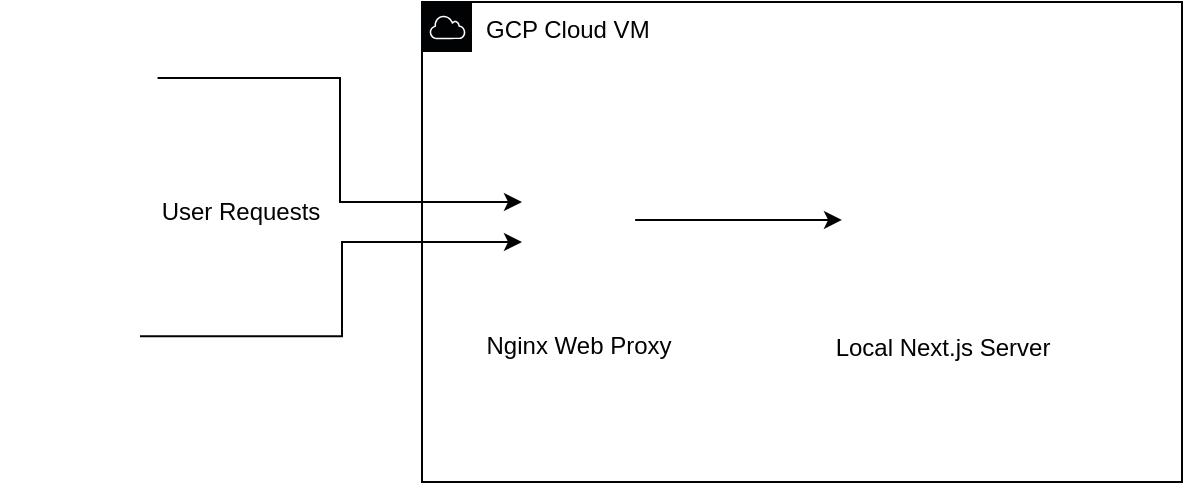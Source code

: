 <mxfile version="24.7.5">
  <diagram name="Page-1" id="NBcsQId2VyDKgCuyEAON">
    <mxGraphModel dx="1050" dy="621" grid="1" gridSize="10" guides="1" tooltips="1" connect="1" arrows="1" fold="1" page="1" pageScale="1" pageWidth="850" pageHeight="1100" math="0" shadow="0">
      <root>
        <mxCell id="0" />
        <mxCell id="1" parent="0" />
        <mxCell id="SN-VDwIhpwIg5hKtRy8E-2" value="GCP Cloud VM&lt;div&gt;&lt;br&gt;&lt;/div&gt;" style="points=[[0,0],[0.25,0],[0.5,0],[0.75,0],[1,0],[1,0.25],[1,0.5],[1,0.75],[1,1],[0.75,1],[0.5,1],[0.25,1],[0,1],[0,0.75],[0,0.5],[0,0.25]];outlineConnect=0;gradientColor=none;html=1;whiteSpace=wrap;fontSize=12;fontStyle=0;container=1;pointerEvents=0;collapsible=0;recursiveResize=0;shape=mxgraph.aws4.group;grIcon=mxgraph.aws4.group_aws_cloud;strokeColor=#010203;fillColor=none;verticalAlign=top;align=left;spacingLeft=30;fontColor=#010203;dashed=0;" vertex="1" parent="1">
          <mxGeometry x="310" y="100" width="380" height="240" as="geometry" />
        </mxCell>
        <mxCell id="SN-VDwIhpwIg5hKtRy8E-14" style="edgeStyle=orthogonalEdgeStyle;rounded=0;orthogonalLoop=1;jettySize=auto;html=1;strokeColor=#010203;" edge="1" parent="SN-VDwIhpwIg5hKtRy8E-2" source="SN-VDwIhpwIg5hKtRy8E-5" target="SN-VDwIhpwIg5hKtRy8E-11">
          <mxGeometry relative="1" as="geometry" />
        </mxCell>
        <mxCell id="SN-VDwIhpwIg5hKtRy8E-5" value="Nginx Web Proxy" style="sketch=0;outlineConnect=0;dashed=0;verticalLabelPosition=bottom;verticalAlign=top;align=center;html=1;fontSize=12;fontStyle=0;aspect=fixed;pointerEvents=1;shape=mxgraph.aws4.traditional_server;fontColor=#010203;" vertex="1" parent="SN-VDwIhpwIg5hKtRy8E-2">
          <mxGeometry x="50" y="60" width="56.54" height="98" as="geometry" />
        </mxCell>
        <mxCell id="SN-VDwIhpwIg5hKtRy8E-11" value="Local Next.js Server" style="sketch=0;outlineConnect=0;dashed=0;verticalLabelPosition=bottom;verticalAlign=top;align=center;html=1;fontSize=12;fontStyle=0;aspect=fixed;pointerEvents=1;shape=mxgraph.aws4.servers;fontColor=#010203;" vertex="1" parent="SN-VDwIhpwIg5hKtRy8E-2">
          <mxGeometry x="210" y="59" width="100" height="100" as="geometry" />
        </mxCell>
        <mxCell id="SN-VDwIhpwIg5hKtRy8E-8" style="edgeStyle=orthogonalEdgeStyle;rounded=0;orthogonalLoop=1;jettySize=auto;html=1;fontColor=#010203;strokeColor=#010203;" edge="1" parent="1" source="SN-VDwIhpwIg5hKtRy8E-6" target="SN-VDwIhpwIg5hKtRy8E-5">
          <mxGeometry relative="1" as="geometry">
            <Array as="points">
              <mxPoint x="269" y="138" />
              <mxPoint x="269" y="200" />
            </Array>
          </mxGeometry>
        </mxCell>
        <mxCell id="SN-VDwIhpwIg5hKtRy8E-6" value="" style="sketch=0;outlineConnect=0;dashed=0;verticalLabelPosition=bottom;verticalAlign=top;align=center;html=1;fontSize=12;fontStyle=0;aspect=fixed;pointerEvents=1;shape=mxgraph.aws4.client;fontColor=#010203;" vertex="1" parent="1">
          <mxGeometry x="100" y="100" width="78" height="76" as="geometry" />
        </mxCell>
        <mxCell id="SN-VDwIhpwIg5hKtRy8E-10" style="edgeStyle=orthogonalEdgeStyle;rounded=0;orthogonalLoop=1;jettySize=auto;html=1;fontColor=#010203;strokeColor=#010203;" edge="1" parent="1" source="SN-VDwIhpwIg5hKtRy8E-7" target="SN-VDwIhpwIg5hKtRy8E-5">
          <mxGeometry relative="1" as="geometry">
            <Array as="points">
              <mxPoint x="270" y="267" />
              <mxPoint x="270" y="220" />
            </Array>
          </mxGeometry>
        </mxCell>
        <mxCell id="SN-VDwIhpwIg5hKtRy8E-7" value="" style="sketch=0;outlineConnect=0;dashed=0;verticalLabelPosition=bottom;verticalAlign=top;align=center;html=1;fontSize=12;fontStyle=0;aspect=fixed;pointerEvents=1;shape=mxgraph.aws4.mobile_client;fontColor=#010203;" vertex="1" parent="1">
          <mxGeometry x="109" y="210" width="60" height="114.15" as="geometry" />
        </mxCell>
        <mxCell id="SN-VDwIhpwIg5hKtRy8E-18" value="User Requests" style="text;html=1;align=center;verticalAlign=middle;resizable=0;points=[];autosize=1;strokeColor=none;fillColor=none;fontColor=#010203;" vertex="1" parent="1">
          <mxGeometry x="169" y="190" width="100" height="30" as="geometry" />
        </mxCell>
        <mxCell id="SN-VDwIhpwIg5hKtRy8E-19" style="edgeStyle=orthogonalEdgeStyle;rounded=0;orthogonalLoop=1;jettySize=auto;html=1;exitX=0.5;exitY=1;exitDx=0;exitDy=0;" edge="1" parent="1" source="SN-VDwIhpwIg5hKtRy8E-2" target="SN-VDwIhpwIg5hKtRy8E-2">
          <mxGeometry relative="1" as="geometry" />
        </mxCell>
      </root>
    </mxGraphModel>
  </diagram>
</mxfile>
